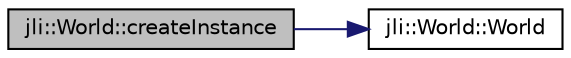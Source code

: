 digraph "jli::World::createInstance"
{
  edge [fontname="Helvetica",fontsize="10",labelfontname="Helvetica",labelfontsize="10"];
  node [fontname="Helvetica",fontsize="10",shape=record];
  rankdir="LR";
  Node1 [label="jli::World::createInstance",height=0.2,width=0.4,color="black", fillcolor="grey75", style="filled", fontcolor="black"];
  Node1 -> Node2 [color="midnightblue",fontsize="10",style="solid",fontname="Helvetica"];
  Node2 [label="jli::World::World",height=0.2,width=0.4,color="black", fillcolor="white", style="filled",URL="$classjli_1_1_world.html#ab340b6a4f69503333397ec65b091414a"];
}
